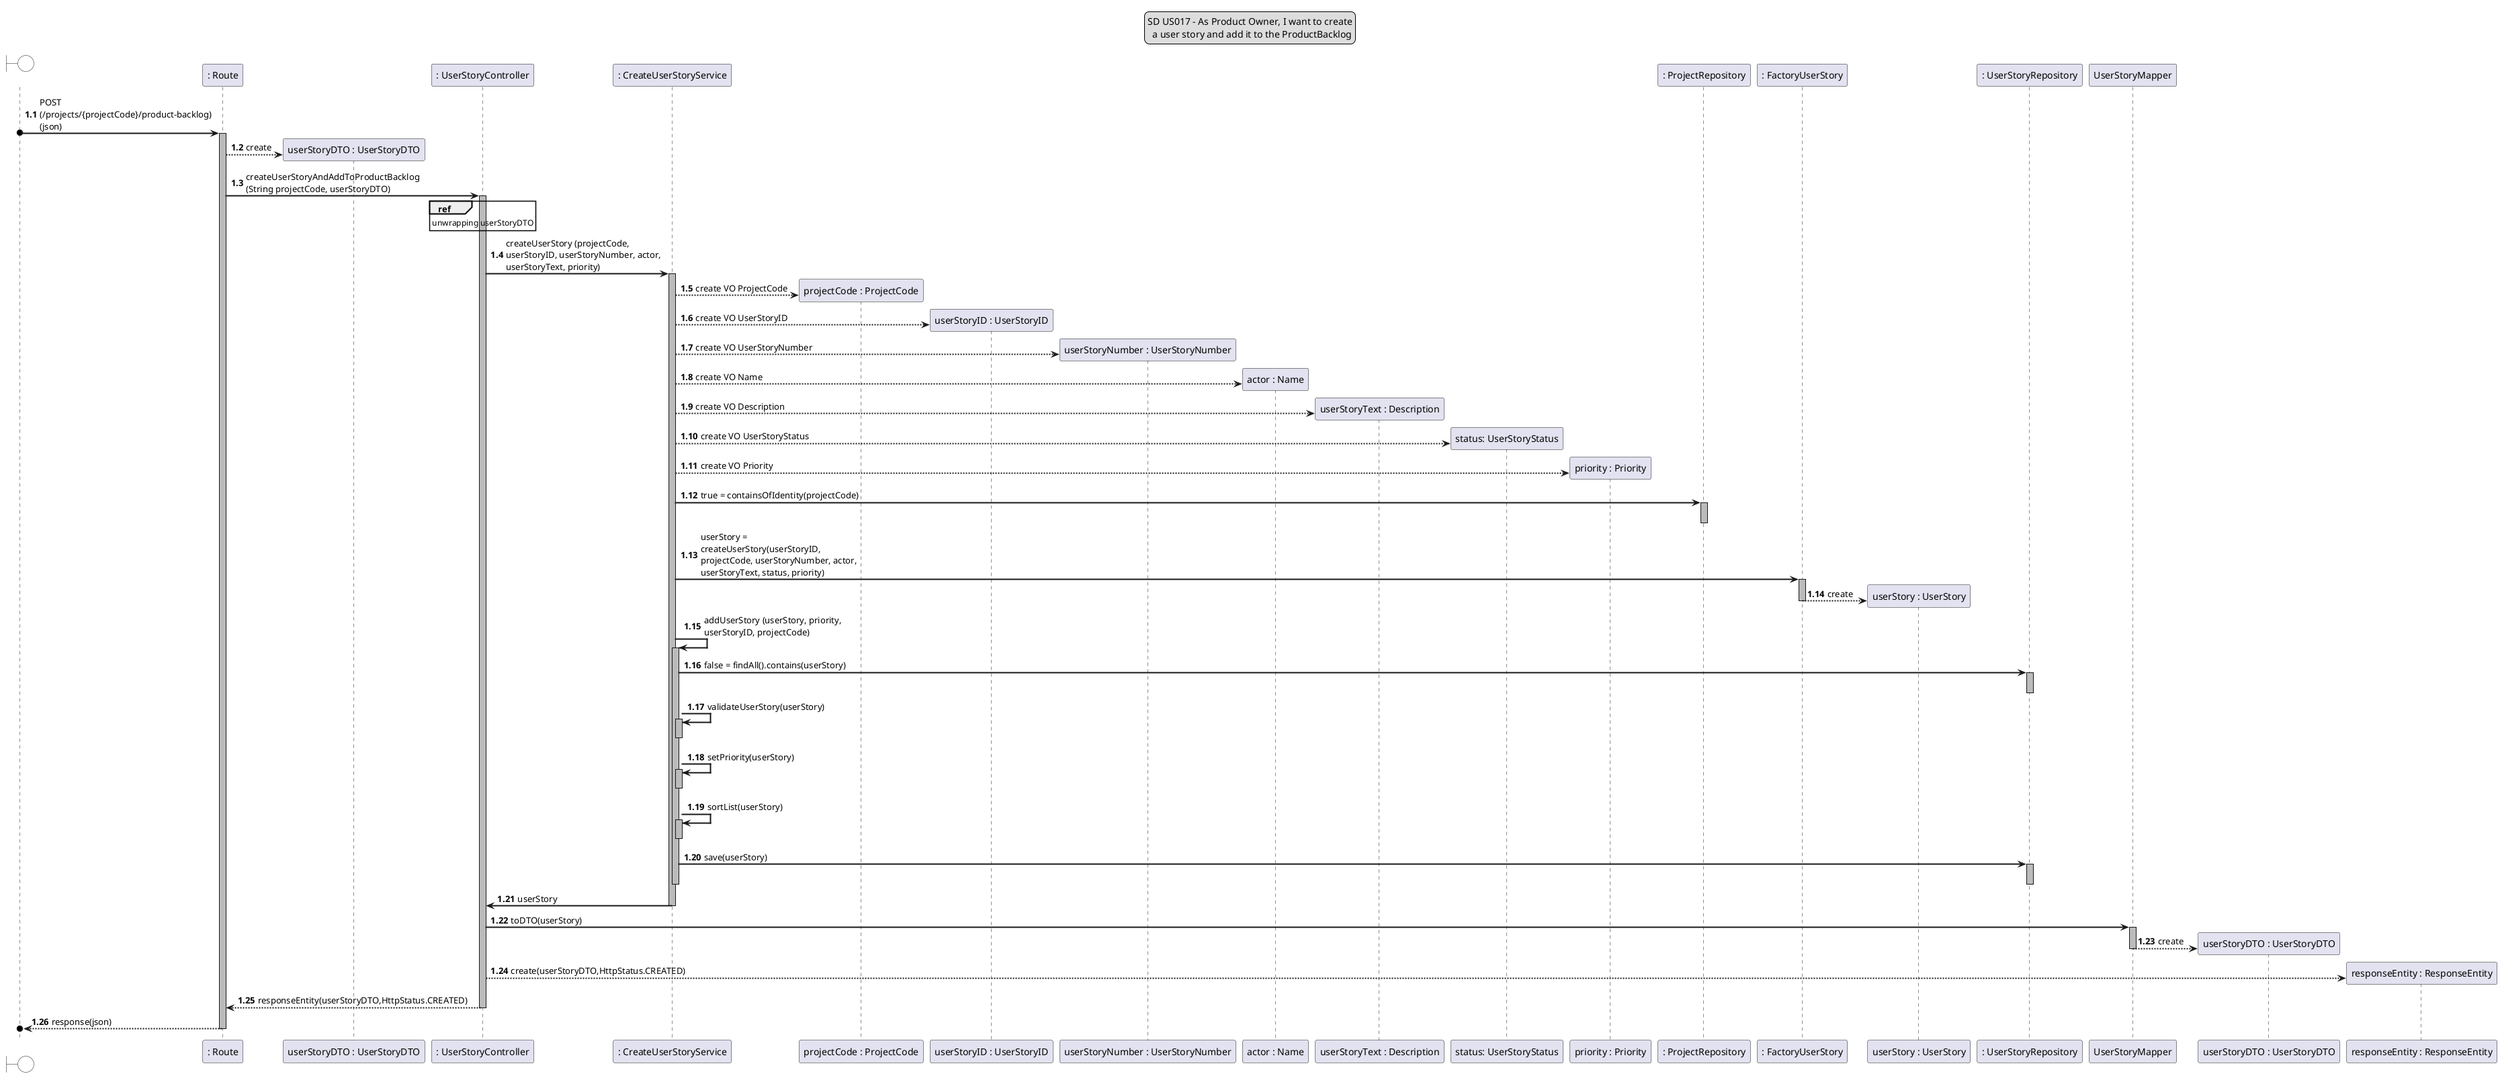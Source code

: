 @startuml

skinparam sequenceMessageAlign left
skinparam sequenceArrowThickness 2
skinparam maxmessagesize 250

legend top
SD US017 - As Product Owner, I want to create
  a user story and add it to the ProductBacklog
end legend

boundary " " as ProductOwner #white
participant ": Route" as Route
participant "userStoryDTO : UserStoryDTO" as userStoryDTO
participant ": UserStoryController" as UserStoryController
participant ": CreateUserStoryService" as CreateUserStoryService
participant "projectCode : ProjectCode" as ProjectCode
participant "userStoryID : UserStoryID" as UserStoryID
participant "userStoryNumber : UserStoryNumber" as UserStoryNumber
participant "actor : Name" as Name
participant "userStoryText : Description" as Description
participant "status: UserStoryStatus" as UserStoryStatus
participant "priority : Priority" as Priority
participant ": ProjectRepository" as ProjectRepository
participant ": FactoryUserStory" as FactoryUserStory
participant "userStory : UserStory" as UserStory
participant ": UserStoryRepository" as UserStoryRepository
participant "UserStoryMapper" as Mapper
participant "userStoryDTO : UserStoryDTO" as newUserStoryDTO
participant "responseEntity : ResponseEntity" as Response

autonumber 1.1
ProductOwner o-> Route: POST (/projects/{projectCode}/product-backlog) (json)
activate Route #b

Route --> userStoryDTO **: create

Route -> UserStoryController: createUserStoryAndAddToProductBacklog (String projectCode, userStoryDTO)

activate UserStoryController #b

ref over UserStoryController: unwrapping userStoryDTO
UserStoryController -> CreateUserStoryService :  createUserStory (projectCode, userStoryID, userStoryNumber, actor, userStoryText, priority)

activate CreateUserStoryService #b

CreateUserStoryService --> ProjectCode ** : create VO ProjectCode
CreateUserStoryService --> UserStoryID **  : create VO UserStoryID
CreateUserStoryService --> UserStoryNumber **  : create VO UserStoryNumber
CreateUserStoryService --> Name **  : create VO Name
CreateUserStoryService --> Description **  : create VO Description
CreateUserStoryService --> UserStoryStatus **  : create VO UserStoryStatus
CreateUserStoryService --> Priority **  : create VO Priority

CreateUserStoryService -> ProjectRepository  : true = containsOfIdentity(projectCode)
activate ProjectRepository #b
deactivate ProjectRepository


CreateUserStoryService -> FactoryUserStory : userStory = createUserStory(userStoryID, projectCode, userStoryNumber, actor, userStoryText, status, priority)
activate FactoryUserStory #b

FactoryUserStory --> UserStory ** : create
deactivate FactoryUserStory

CreateUserStoryService -> CreateUserStoryService : addUserStory (userStory, priority, userStoryID, projectCode)
activate CreateUserStoryService #b
CreateUserStoryService -> UserStoryRepository : false = findAll().contains(userStory)
activate UserStoryRepository #b
deactivate UserStoryRepository

CreateUserStoryService -> CreateUserStoryService : validateUserStory(userStory)
activate CreateUserStoryService #b
deactivate CreateUserStoryService

CreateUserStoryService -> CreateUserStoryService : setPriority(userStory)
activate CreateUserStoryService #b
deactivate CreateUserStoryService

CreateUserStoryService -> CreateUserStoryService : sortList(userStory)
activate CreateUserStoryService #b
deactivate CreateUserStoryService

CreateUserStoryService ->UserStoryRepository : save(userStory)
activate UserStoryRepository #b
deactivate UserStoryRepository
deactivate CreateUserStoryService

CreateUserStoryService -> UserStoryController : userStory
deactivate CreateUserStoryService


UserStoryController -> Mapper : toDTO(userStory)

activate Mapper #b

Mapper --> newUserStoryDTO ** : create
deactivate Mapper

UserStoryController --> Response ** : create(userStoryDTO,HttpStatus.CREATED)
UserStoryController --> Route : responseEntity(userStoryDTO,HttpStatus.CREATED)
deactivate UserStoryController

Route -->o ProductOwner : response(json)
deactivate Route

@enduml

